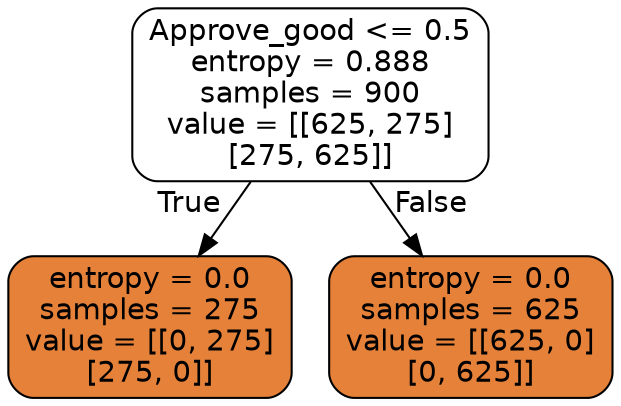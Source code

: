 digraph Tree {
node [shape=box, style="filled, rounded", color="black", fontname=helvetica] ;
edge [fontname=helvetica] ;
0 [label="Approve_good <= 0.5\nentropy = 0.888\nsamples = 900\nvalue = [[625, 275]\n[275, 625]]", fillcolor="#e5813900"] ;
1 [label="entropy = 0.0\nsamples = 275\nvalue = [[0, 275]\n[275, 0]]", fillcolor="#e58139ff"] ;
0 -> 1 [labeldistance=2.5, labelangle=45, headlabel="True"] ;
2 [label="entropy = 0.0\nsamples = 625\nvalue = [[625, 0]\n[0, 625]]", fillcolor="#e58139ff"] ;
0 -> 2 [labeldistance=2.5, labelangle=-45, headlabel="False"] ;
}